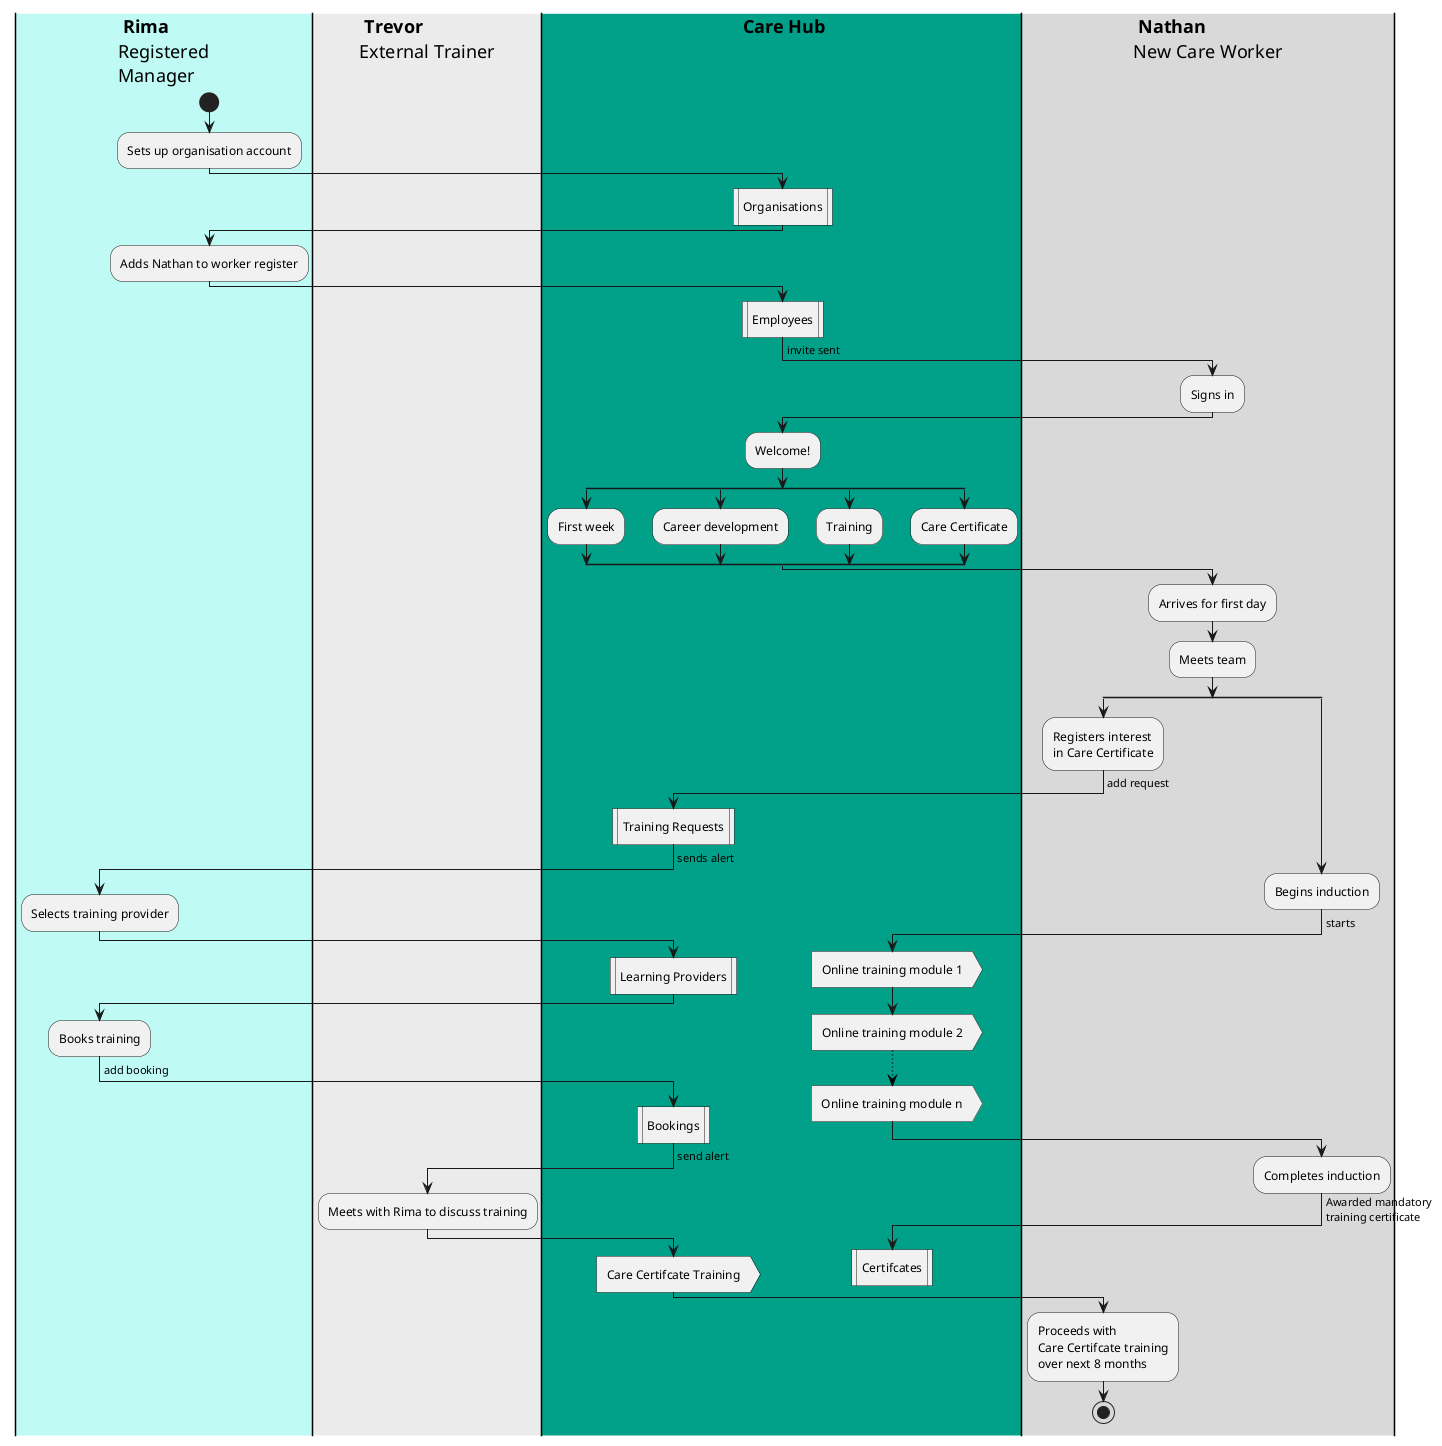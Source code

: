 @startuml ccv2-user-journey-onboarding
|#BFFAF5|S1| <b>Rima\nRegistered\nManager 
|#EBEBEB|S4| <b>Trevor\nExternal Trainer
|#00A188|S2| <b>Care Hub
|#D9D9D9|S3| <b>Nathan\nNew Care Worker
|S1|
start
:Sets up organisation account;
|S2|
:Organisations|
|S1|
:Adds Nathan to worker register;
|S2|
:Employees|
|S3|
-> invite sent;
:Signs in; 
|S2|
:Welcome!;
split
   :First week;
split again
   :Career development;
split again
   :Training;
split again
   :Care Certificate;
end split
|S3|
:Arrives for first day;
:Meets team;
split
  :Registers interest\nin Care Certificate;
  |S2|
  -> add request;
  :Training Requests|
  -> sends alert;
  |S1|
  :Selects training provider;
  |S2|
  :Learning Providers|
  |S1|
  :Books training;
  |S2|
  -> add booking;
  :Bookings|
  |S4|
  -> send alert;
  :Meets with Rima to discuss training;
  |S2|
  :Care Certifcate Training>
  |S3|
  :Proceeds with\nCare Certifcate training\nover next 8 months;
  stop
split again
  |S3|
  :Begins induction;
  |S2|
  -> starts;
  :Online training module 1>
  :Online training module 2>
  -[#black,dotted]->;
  :Online training module n>
  |S3|
  :Completes induction;
  -> Awarded mandatory\ntraining certificate;
  |S2|
  :Certifcates|
  kill
end split

@enduml